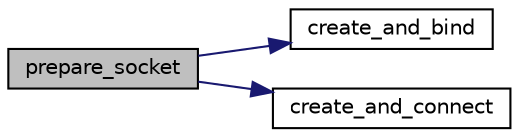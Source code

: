 digraph "prepare_socket"
{
 // LATEX_PDF_SIZE
  edge [fontname="Helvetica",fontsize="10",labelfontname="Helvetica",labelfontsize="10"];
  node [fontname="Helvetica",fontsize="10",shape=record];
  rankdir="LR";
  Node1 [label="prepare_socket",height=0.2,width=0.4,color="black", fillcolor="grey75", style="filled", fontcolor="black",tooltip="Initialize the addrinfo struct and call create_and_connect()"];
  Node1 -> Node2 [color="midnightblue",fontsize="10",style="solid",fontname="Helvetica"];
  Node2 [label="create_and_bind",height=0.2,width=0.4,color="black", fillcolor="white", style="filled",URL="$epoll-server_8c.html#a4022681cfcf69f5864f0d54b275d591e",tooltip="Iterate over the struct addrinfo elements to create and bind a socket."];
  Node1 -> Node3 [color="midnightblue",fontsize="10",style="solid",fontname="Helvetica"];
  Node3 [label="create_and_connect",height=0.2,width=0.4,color="black", fillcolor="white", style="filled",URL="$basic__client_8c.html#ab726def94a221e5ac93bcb2a42d16619",tooltip="Iterate over the struct addrinfo elements to connect to the server."];
}
